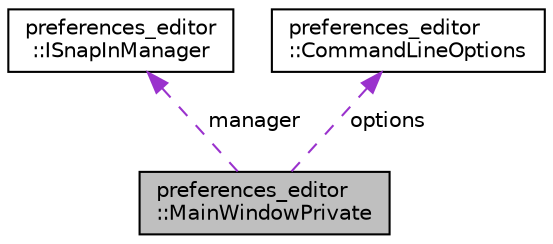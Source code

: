digraph "preferences_editor::MainWindowPrivate"
{
 // LATEX_PDF_SIZE
  edge [fontname="Helvetica",fontsize="10",labelfontname="Helvetica",labelfontsize="10"];
  node [fontname="Helvetica",fontsize="10",shape=record];
  Node1 [label="preferences_editor\l::MainWindowPrivate",height=0.2,width=0.4,color="black", fillcolor="grey75", style="filled", fontcolor="black",tooltip=" "];
  Node2 -> Node1 [dir="back",color="darkorchid3",fontsize="10",style="dashed",label=" manager" ,fontname="Helvetica"];
  Node2 [label="preferences_editor\l::ISnapInManager",height=0.2,width=0.4,color="black", fillcolor="white", style="filled",URL="$classpreferences__editor_1_1_i_snap_in_manager.html",tooltip="class ISnapInManager Manages all the snap-ins in an application."];
  Node3 -> Node1 [dir="back",color="darkorchid3",fontsize="10",style="dashed",label=" options" ,fontname="Helvetica"];
  Node3 [label="preferences_editor\l::CommandLineOptions",height=0.2,width=0.4,color="black", fillcolor="white", style="filled",URL="$classpreferences__editor_1_1_command_line_options.html",tooltip=" "];
}
